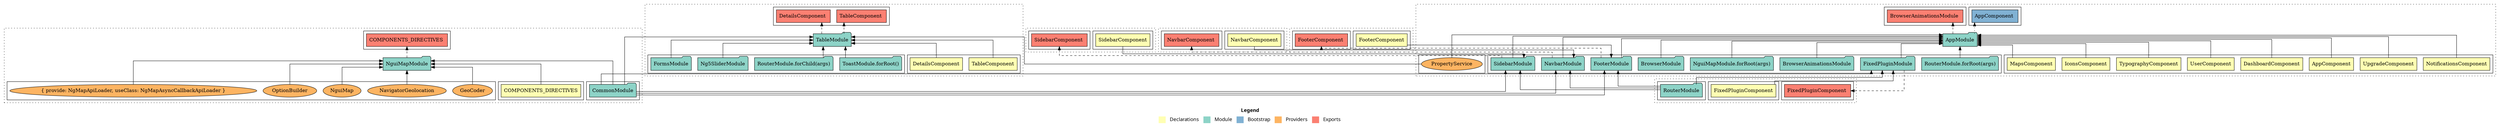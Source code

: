 digraph dependencies { node [shape="rect", style="filled", colorscheme=set312]; ranksep=0.4; compound=false; remincross=true; splines=true; splines=ortho; rankdir=LR; rankdir=TB; rankdir=BT; label=<<table BORDER="0"> <tr> <td colspan="5" align="center"><b>Legend</b></td> </tr> <tr> <td> <table BORDER="0"> <tr> <td bgcolor="#ffffb3" width="20"></td> <td>  Declarations</td> </tr> </table> </td> <td> <table BORDER="0"> <tr> <td bgcolor="#8dd3c7" width="20"></td> <td>  Module</td> </tr> </table> </td> <td> <table BORDER="0"> <tr> <td bgcolor="#80b1d3" width="20"></td> <td>  Bootstrap</td> </tr> </table> </td> <td> <table BORDER="0"> <tr> <td bgcolor="#fdb462" width="20"></td> <td>  Providers</td> </tr> </table> </td> <td> <table BORDER="0"> <tr> <td bgcolor="#fb8072" width="20"></td> <td>  Exports</td> </tr> </table> </td> </tr></table>>; ratio=compress; fontname="sans-serif";  subgraph "cluster_NguiMapModule" { label=""; style="dotted";node [shape="folder", fillcolor=1]; subgraph cluster_NguiMapModule_declarations { style="solid";node [style="filled", shape="rect"]; node [fillcolor=2]; "COMPONENTS_DIRECTIVES"; }  "COMPONENTS_DIRECTIVES" -> "NguiMapModule" [style="solid", lhead="cluster_NguiMapModule" ltail="cluster_NguiMapModule_declarations"]; subgraph "cluster_NguiMapModule_COMPONENTS_DIRECTIVES_providers" { style="solid";  }    subgraph cluster_NguiMapModule_imports { style="solid"; node [style="filled", fillcolor=1, shape="rect"];    "CommonModule" [label="CommonModule", shape="folder"];   }    "CommonModule" -> "NguiMapModule" [lhead="cluster_NguiMapModule", ltail="cluster_NguiMapModule_imports"];     subgraph cluster_NguiMapModule_exports { style="solid";node [style="filled", fillcolor=4, shape="rect"];"COMPONENTS_DIRECTIVES " [label="COMPONENTS_DIRECTIVES ", shape="rect"]}  "NguiMapModule" -> "COMPONENTS_DIRECTIVES " [style="dashed", ltail="cluster_NguiMapModule" lhead="cluster_NguiMapModule_exports"];    subgraph cluster_NguiMapModule_bootstrap { style="solid"; node [style="filled", fillcolor=5, shape="rect"];  }    subgraph cluster_NguiMapModule_providers { style="solid"; node [style="filled", fillcolor=6, shape="rect"];    "GeoCoder" [label="GeoCoder", shape="oval"];    "NavigatorGeolocation" [label="NavigatorGeolocation", shape="oval"];    "NguiMap" [label="NguiMap", shape="oval"];    "OptionBuilder" [label="OptionBuilder", shape="oval"];    "{ provide: NgMapApiLoader, useClass: NgMapAsyncCallbackApiLoader }" [label="{ provide: NgMapApiLoader, useClass: NgMapAsyncCallbackApiLoader }", shape="oval"];   }    "GeoCoder" -> "NguiMapModule" [lhead="cluster_NguiMapModule", ltail="cluster_NguiMapModule_providers"];    "NavigatorGeolocation" -> "NguiMapModule" [lhead="cluster_NguiMapModule", ltail="cluster_NguiMapModule_providers"];    "NguiMap" -> "NguiMapModule" [lhead="cluster_NguiMapModule", ltail="cluster_NguiMapModule_providers"];    "OptionBuilder" -> "NguiMapModule" [lhead="cluster_NguiMapModule", ltail="cluster_NguiMapModule_providers"];    "{ provide: NgMapApiLoader, useClass: NgMapAsyncCallbackApiLoader }" -> "NguiMapModule" [lhead="cluster_NguiMapModule", ltail="cluster_NguiMapModule_providers"];     }  subgraph "cluster_AppModule" { label=""; style="dotted";node [shape="folder", fillcolor=1]; subgraph cluster_AppModule_declarations { style="solid";node [style="filled", shape="rect"]; node [fillcolor=2]; "AppComponent"; node [fillcolor=2]; "DashboardComponent"; node [fillcolor=2]; "UserComponent"; node [fillcolor=2]; "TypographyComponent"; node [fillcolor=2]; "IconsComponent"; node [fillcolor=2]; "MapsComponent"; node [fillcolor=2]; "NotificationsComponent"; node [fillcolor=2]; "UpgradeComponent"; }  "AppComponent" -> "AppModule" [style="solid", lhead="cluster_AppModule" ltail="cluster_AppModule_declarations"]; subgraph "cluster_AppModule_AppComponent_providers" { style="solid";  }  "DashboardComponent" -> "AppModule" [style="solid", lhead="cluster_AppModule" ltail="cluster_AppModule_declarations"]; subgraph "cluster_AppModule_DashboardComponent_providers" { style="solid";  }  "UserComponent" -> "AppModule" [style="solid", lhead="cluster_AppModule" ltail="cluster_AppModule_declarations"]; subgraph "cluster_AppModule_UserComponent_providers" { style="solid";  }  "TypographyComponent" -> "AppModule" [style="solid", lhead="cluster_AppModule" ltail="cluster_AppModule_declarations"]; subgraph "cluster_AppModule_TypographyComponent_providers" { style="solid";  }  "IconsComponent" -> "AppModule" [style="solid", lhead="cluster_AppModule" ltail="cluster_AppModule_declarations"]; subgraph "cluster_AppModule_IconsComponent_providers" { style="solid";  }  "MapsComponent" -> "AppModule" [style="solid", lhead="cluster_AppModule" ltail="cluster_AppModule_declarations"]; subgraph "cluster_AppModule_MapsComponent_providers" { style="solid";  }  "NotificationsComponent" -> "AppModule" [style="solid", lhead="cluster_AppModule" ltail="cluster_AppModule_declarations"]; subgraph "cluster_AppModule_NotificationsComponent_providers" { style="solid";  }  "UpgradeComponent" -> "AppModule" [style="solid", lhead="cluster_AppModule" ltail="cluster_AppModule_declarations"]; subgraph "cluster_AppModule_UpgradeComponent_providers" { style="solid";  }    subgraph cluster_AppModule_imports { style="solid"; node [style="filled", fillcolor=1, shape="rect"];    "BrowserModule" [label="BrowserModule", shape="folder"];    "RouterModule.forRoot(args)" [label="RouterModule.forRoot(args)", shape="folder"];    "SidebarModule" [label="SidebarModule", shape="folder"];    "NavbarModule" [label="NavbarModule", shape="folder"];    "FooterModule" [label="FooterModule", shape="folder"];    "FixedPluginModule" [label="FixedPluginModule", shape="folder"];    "BrowserAnimationsModule" [label="BrowserAnimationsModule", shape="folder"];    "NguiMapModule.forRoot(args)" [label="NguiMapModule.forRoot(args)", shape="folder"];   }    "BrowserModule" -> "AppModule" [lhead="cluster_AppModule", ltail="cluster_AppModule_imports"];    "RouterModule.forRoot(args)" -> "AppModule" [lhead="cluster_AppModule", ltail="cluster_AppModule_imports"];    "SidebarModule" -> "AppModule" [lhead="cluster_AppModule", ltail="cluster_AppModule_imports"];    "NavbarModule" -> "AppModule" [lhead="cluster_AppModule", ltail="cluster_AppModule_imports"];    "FooterModule" -> "AppModule" [lhead="cluster_AppModule", ltail="cluster_AppModule_imports"];    "FixedPluginModule" -> "AppModule" [lhead="cluster_AppModule", ltail="cluster_AppModule_imports"];    "BrowserAnimationsModule" -> "AppModule" [lhead="cluster_AppModule", ltail="cluster_AppModule_imports"];    "NguiMapModule.forRoot(args)" -> "AppModule" [lhead="cluster_AppModule", ltail="cluster_AppModule_imports"];     subgraph cluster_AppModule_exports { style="solid";node [style="filled", fillcolor=4, shape="rect"];"BrowserAnimationsModule " [label="BrowserAnimationsModule ", shape="rect"]}  "AppModule" -> "BrowserAnimationsModule " [style="dashed", ltail="cluster_AppModule" lhead="cluster_AppModule_exports"];    subgraph cluster_AppModule_bootstrap { style="solid"; node [style="filled", fillcolor=5, shape="rect"];  "AppComponent " [label="AppComponent ", shape="rect"]  }  "AppModule" -> "AppComponent " [style="dotted", lhead="cluster_AppModule_bootstrap" ltail="cluster_AppModule"];    subgraph cluster_AppModule_providers { style="solid"; node [style="filled", fillcolor=6, shape="rect"];    "PropertyService" [label="PropertyService", shape="oval"];   }    "PropertyService" -> "AppModule" [lhead="cluster_AppModule", ltail="cluster_AppModule_providers"];     }  subgraph "cluster_FixedPluginModule" { label=""; style="dotted";node [shape="folder", fillcolor=1]; subgraph cluster_FixedPluginModule_declarations { style="solid";node [style="filled", shape="rect"]; node [fillcolor=2]; "FixedPluginComponent"; }  "FixedPluginComponent" -> "FixedPluginModule" [style="solid", lhead="cluster_FixedPluginModule" ltail="cluster_FixedPluginModule_declarations"]; subgraph "cluster_FixedPluginModule_FixedPluginComponent_providers" { style="solid";  }    subgraph cluster_FixedPluginModule_imports { style="solid"; node [style="filled", fillcolor=1, shape="rect"];    "RouterModule" [label="RouterModule", shape="folder"];    "CommonModule" [label="CommonModule", shape="folder"];   }    "RouterModule" -> "FixedPluginModule" [lhead="cluster_FixedPluginModule", ltail="cluster_FixedPluginModule_imports"];    "CommonModule" -> "FixedPluginModule" [lhead="cluster_FixedPluginModule", ltail="cluster_FixedPluginModule_imports"];     subgraph cluster_FixedPluginModule_exports { style="solid";node [style="filled", fillcolor=4, shape="rect"];"FixedPluginComponent " [label="FixedPluginComponent ", shape="rect"]}  "FixedPluginModule" -> "FixedPluginComponent " [style="dashed", ltail="cluster_FixedPluginModule" lhead="cluster_FixedPluginModule_exports"];    subgraph cluster_FixedPluginModule_bootstrap { style="solid"; node [style="filled", fillcolor=5, shape="rect"];  }    subgraph cluster_FixedPluginModule_providers { style="solid"; node [style="filled", fillcolor=6, shape="rect"];   }     }  subgraph "cluster_FooterModule" { label=""; style="dotted";node [shape="folder", fillcolor=1]; subgraph cluster_FooterModule_declarations { style="solid";node [style="filled", shape="rect"]; node [fillcolor=2]; "FooterComponent"; }  "FooterComponent" -> "FooterModule" [style="solid", lhead="cluster_FooterModule" ltail="cluster_FooterModule_declarations"]; subgraph "cluster_FooterModule_FooterComponent_providers" { style="solid";  }    subgraph cluster_FooterModule_imports { style="solid"; node [style="filled", fillcolor=1, shape="rect"];    "RouterModule" [label="RouterModule", shape="folder"];    "CommonModule" [label="CommonModule", shape="folder"];   }    "RouterModule" -> "FooterModule" [lhead="cluster_FooterModule", ltail="cluster_FooterModule_imports"];    "CommonModule" -> "FooterModule" [lhead="cluster_FooterModule", ltail="cluster_FooterModule_imports"];     subgraph cluster_FooterModule_exports { style="solid";node [style="filled", fillcolor=4, shape="rect"];"FooterComponent " [label="FooterComponent ", shape="rect"]}  "FooterModule" -> "FooterComponent " [style="dashed", ltail="cluster_FooterModule" lhead="cluster_FooterModule_exports"];    subgraph cluster_FooterModule_bootstrap { style="solid"; node [style="filled", fillcolor=5, shape="rect"];  }    subgraph cluster_FooterModule_providers { style="solid"; node [style="filled", fillcolor=6, shape="rect"];   }     }  subgraph "cluster_NavbarModule" { label=""; style="dotted";node [shape="folder", fillcolor=1]; subgraph cluster_NavbarModule_declarations { style="solid";node [style="filled", shape="rect"]; node [fillcolor=2]; "NavbarComponent"; }  "NavbarComponent" -> "NavbarModule" [style="solid", lhead="cluster_NavbarModule" ltail="cluster_NavbarModule_declarations"]; subgraph "cluster_NavbarModule_NavbarComponent_providers" { style="solid";  }    subgraph cluster_NavbarModule_imports { style="solid"; node [style="filled", fillcolor=1, shape="rect"];    "RouterModule" [label="RouterModule", shape="folder"];    "CommonModule" [label="CommonModule", shape="folder"];   }    "RouterModule" -> "NavbarModule" [lhead="cluster_NavbarModule", ltail="cluster_NavbarModule_imports"];    "CommonModule" -> "NavbarModule" [lhead="cluster_NavbarModule", ltail="cluster_NavbarModule_imports"];     subgraph cluster_NavbarModule_exports { style="solid";node [style="filled", fillcolor=4, shape="rect"];"NavbarComponent " [label="NavbarComponent ", shape="rect"]}  "NavbarModule" -> "NavbarComponent " [style="dashed", ltail="cluster_NavbarModule" lhead="cluster_NavbarModule_exports"];    subgraph cluster_NavbarModule_bootstrap { style="solid"; node [style="filled", fillcolor=5, shape="rect"];  }    subgraph cluster_NavbarModule_providers { style="solid"; node [style="filled", fillcolor=6, shape="rect"];   }     }  subgraph "cluster_SidebarModule" { label=""; style="dotted";node [shape="folder", fillcolor=1]; subgraph cluster_SidebarModule_declarations { style="solid";node [style="filled", shape="rect"]; node [fillcolor=2]; "SidebarComponent"; }  "SidebarComponent" -> "SidebarModule" [style="solid", lhead="cluster_SidebarModule" ltail="cluster_SidebarModule_declarations"]; subgraph "cluster_SidebarModule_SidebarComponent_providers" { style="solid";  }    subgraph cluster_SidebarModule_imports { style="solid"; node [style="filled", fillcolor=1, shape="rect"];    "RouterModule" [label="RouterModule", shape="folder"];    "CommonModule" [label="CommonModule", shape="folder"];   }    "RouterModule" -> "SidebarModule" [lhead="cluster_SidebarModule", ltail="cluster_SidebarModule_imports"];    "CommonModule" -> "SidebarModule" [lhead="cluster_SidebarModule", ltail="cluster_SidebarModule_imports"];     subgraph cluster_SidebarModule_exports { style="solid";node [style="filled", fillcolor=4, shape="rect"];"SidebarComponent " [label="SidebarComponent ", shape="rect"]}  "SidebarModule" -> "SidebarComponent " [style="dashed", ltail="cluster_SidebarModule" lhead="cluster_SidebarModule_exports"];    subgraph cluster_SidebarModule_bootstrap { style="solid"; node [style="filled", fillcolor=5, shape="rect"];  }    subgraph cluster_SidebarModule_providers { style="solid"; node [style="filled", fillcolor=6, shape="rect"];   }     }  subgraph "cluster_TableModule" { label=""; style="dotted";node [shape="folder", fillcolor=1]; subgraph cluster_TableModule_declarations { style="solid";node [style="filled", shape="rect"]; node [fillcolor=2]; "TableComponent"; node [fillcolor=2]; "DetailsComponent"; }  "TableComponent" -> "TableModule" [style="solid", lhead="cluster_TableModule" ltail="cluster_TableModule_declarations"]; subgraph "cluster_TableModule_TableComponent_providers" { style="solid";  }  "DetailsComponent" -> "TableModule" [style="solid", lhead="cluster_TableModule" ltail="cluster_TableModule_declarations"]; subgraph "cluster_TableModule_DetailsComponent_providers" { style="solid";  }    subgraph cluster_TableModule_imports { style="solid"; node [style="filled", fillcolor=1, shape="rect"];    "CommonModule" [label="CommonModule", shape="folder"];    "Ng5SliderModule" [label="Ng5SliderModule", shape="folder"];    "FormsModule" [label="FormsModule", shape="folder"];    "ToastModule.forRoot()" [label="ToastModule.forRoot()", shape="folder"];    "RouterModule.forChild(args)" [label="RouterModule.forChild(args)", shape="folder"];   }    "CommonModule" -> "TableModule" [lhead="cluster_TableModule", ltail="cluster_TableModule_imports"];    "Ng5SliderModule" -> "TableModule" [lhead="cluster_TableModule", ltail="cluster_TableModule_imports"];    "FormsModule" -> "TableModule" [lhead="cluster_TableModule", ltail="cluster_TableModule_imports"];    "ToastModule.forRoot()" -> "TableModule" [lhead="cluster_TableModule", ltail="cluster_TableModule_imports"];    "RouterModule.forChild(args)" -> "TableModule" [lhead="cluster_TableModule", ltail="cluster_TableModule_imports"];     subgraph cluster_TableModule_exports { style="solid";node [style="filled", fillcolor=4, shape="rect"];"TableComponent " [label="TableComponent ", shape="rect"]"DetailsComponent " [label="DetailsComponent ", shape="rect"]}  "TableModule" -> "TableComponent " [style="dashed", ltail="cluster_TableModule" lhead="cluster_TableModule_exports"];  "TableModule" -> "DetailsComponent " [style="dashed", ltail="cluster_TableModule" lhead="cluster_TableModule_exports"];    subgraph cluster_TableModule_bootstrap { style="solid"; node [style="filled", fillcolor=5, shape="rect"];  }    subgraph cluster_TableModule_providers { style="solid"; node [style="filled", fillcolor=6, shape="rect"];    "PropertyService" [label="PropertyService", shape="oval"];   }    "PropertyService" -> "TableModule" [lhead="cluster_TableModule", ltail="cluster_TableModule_providers"];     }  }